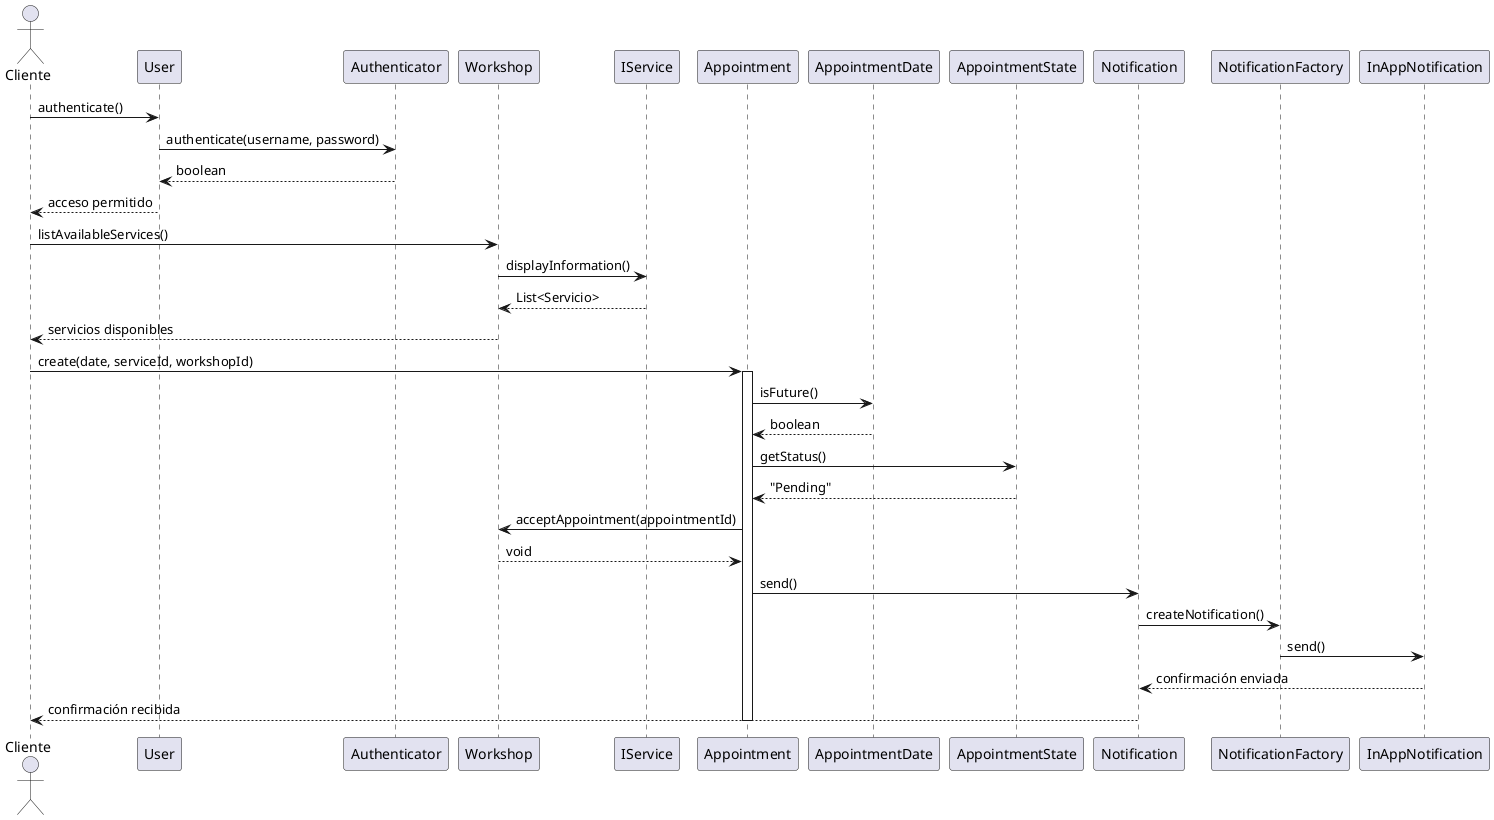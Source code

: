 @startuml AgendamientoCita
actor Cliente

Cliente -> User : authenticate()
User -> Authenticator : authenticate(username, password)
Authenticator --> User : boolean
User --> Cliente : acceso permitido

Cliente -> Workshop : listAvailableServices()
Workshop -> IService : displayInformation()
IService --> Workshop : List<Servicio>
Workshop --> Cliente : servicios disponibles

Cliente -> Appointment : create(date, serviceId, workshopId)

activate Appointment
Appointment -> AppointmentDate : isFuture()
AppointmentDate --> Appointment : boolean

Appointment -> AppointmentState : getStatus()
AppointmentState --> Appointment : "Pending"

Appointment -> Workshop : acceptAppointment(appointmentId)
Workshop --> Appointment : void

Appointment -> Notification : send()
Notification -> NotificationFactory : createNotification()
NotificationFactory -> InAppNotification : send()
InAppNotification --> Notification : confirmación enviada
Notification --> Cliente : confirmación recibida
deactivate Appointment
@enduml
